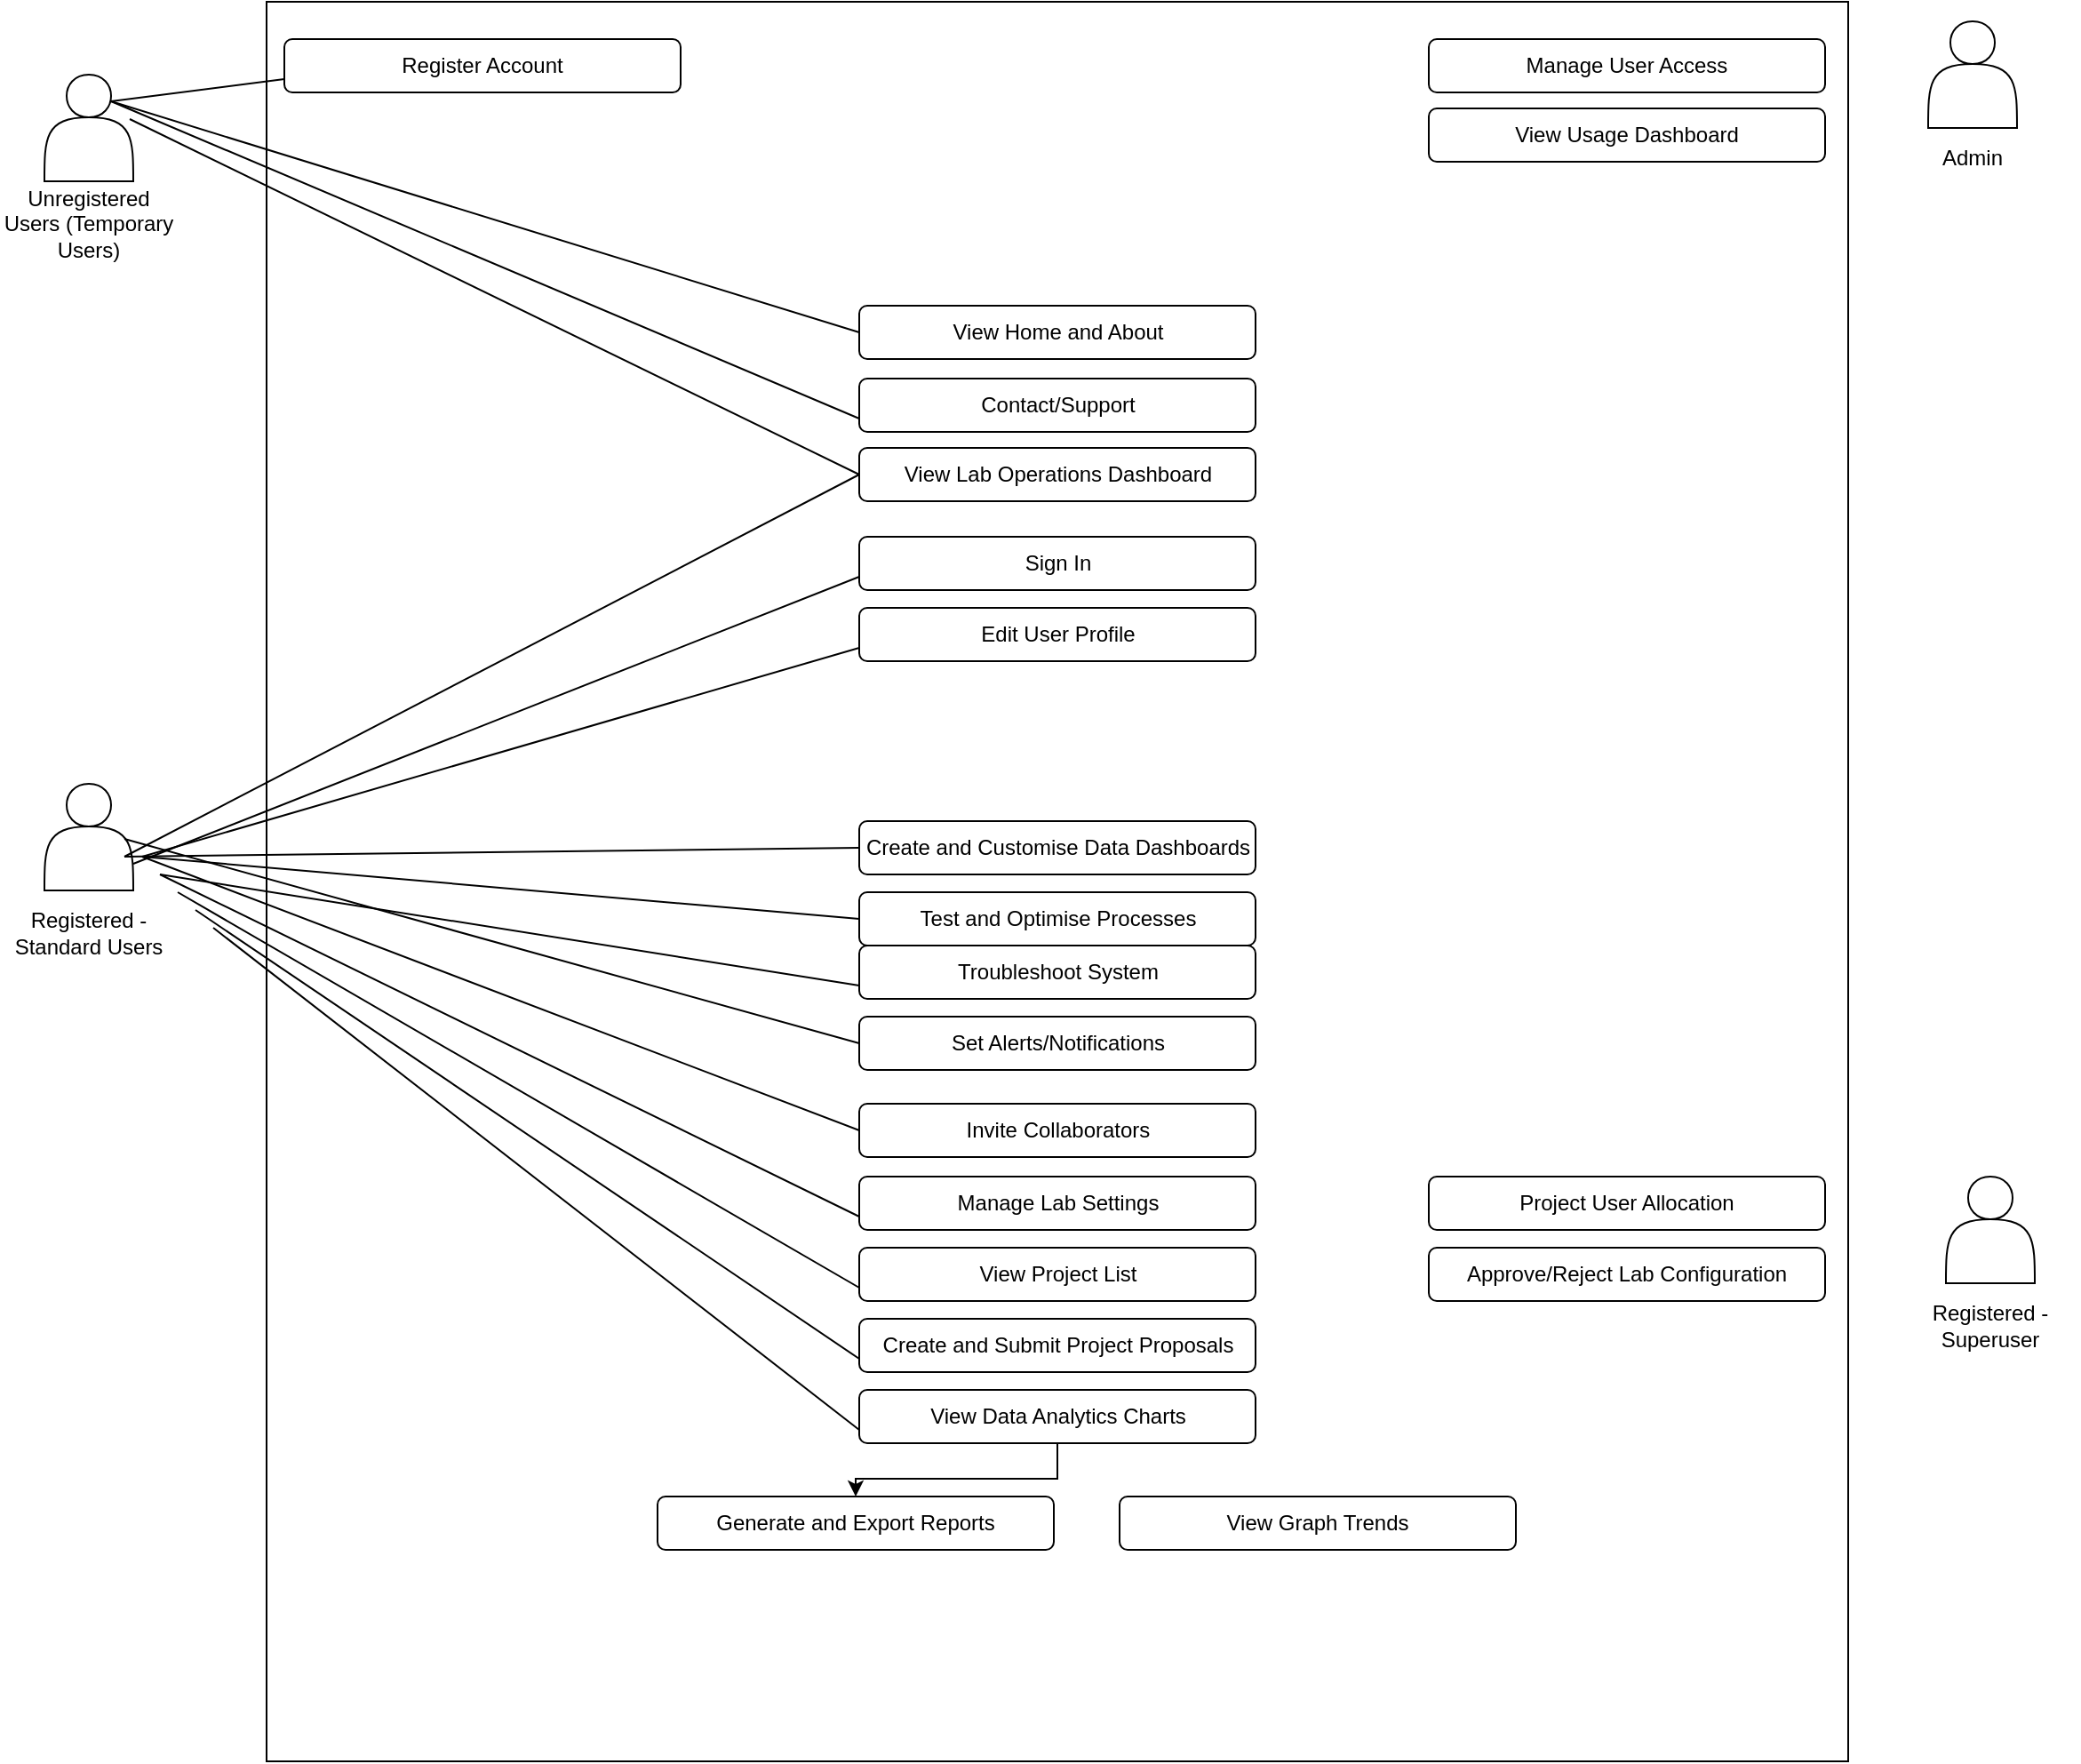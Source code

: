 <mxfile version="26.0.7">
  <diagram name="Page-1" id="mUObx8W7SD3yg86Srkv7">
    <mxGraphModel dx="2537" dy="992" grid="1" gridSize="10" guides="1" tooltips="1" connect="1" arrows="1" fold="1" page="1" pageScale="1" pageWidth="827" pageHeight="1169" math="0" shadow="0">
      <root>
        <mxCell id="0" />
        <mxCell id="1" parent="0" />
        <mxCell id="DtqrHZK14hQeLTZA8xQG-1" value="" style="rounded=0;whiteSpace=wrap;html=1;" parent="1" vertex="1">
          <mxGeometry x="-50" y="119" width="890" height="990" as="geometry" />
        </mxCell>
        <mxCell id="DtqrHZK14hQeLTZA8xQG-2" value="Sign In" style="rounded=1;whiteSpace=wrap;html=1;" parent="1" vertex="1">
          <mxGeometry x="283.5" y="420" width="223" height="30" as="geometry" />
        </mxCell>
        <mxCell id="DtqrHZK14hQeLTZA8xQG-3" value="Register Account" style="rounded=1;whiteSpace=wrap;html=1;" parent="1" vertex="1">
          <mxGeometry x="-40" y="140" width="223" height="30" as="geometry" />
        </mxCell>
        <mxCell id="DtqrHZK14hQeLTZA8xQG-4" value="Manage User Access" style="rounded=1;whiteSpace=wrap;html=1;" parent="1" vertex="1">
          <mxGeometry x="604" y="140" width="223" height="30" as="geometry" />
        </mxCell>
        <mxCell id="DtqrHZK14hQeLTZA8xQG-5" value="" style="group" parent="1" vertex="1" connectable="0">
          <mxGeometry x="880" y="130" width="60" height="92" as="geometry" />
        </mxCell>
        <mxCell id="DtqrHZK14hQeLTZA8xQG-6" value="" style="shape=actor;whiteSpace=wrap;html=1;" parent="DtqrHZK14hQeLTZA8xQG-5" vertex="1">
          <mxGeometry x="5" width="50" height="60" as="geometry" />
        </mxCell>
        <mxCell id="DtqrHZK14hQeLTZA8xQG-7" value="Admin" style="text;html=1;align=center;verticalAlign=middle;whiteSpace=wrap;rounded=0;" parent="DtqrHZK14hQeLTZA8xQG-5" vertex="1">
          <mxGeometry y="62" width="60" height="30" as="geometry" />
        </mxCell>
        <mxCell id="DtqrHZK14hQeLTZA8xQG-11" value="" style="group" parent="1" vertex="1" connectable="0">
          <mxGeometry x="890" y="780" width="60" height="110" as="geometry" />
        </mxCell>
        <mxCell id="DtqrHZK14hQeLTZA8xQG-12" value="" style="shape=actor;whiteSpace=wrap;html=1;" parent="DtqrHZK14hQeLTZA8xQG-11" vertex="1">
          <mxGeometry x="5" width="50" height="60" as="geometry" />
        </mxCell>
        <mxCell id="DtqrHZK14hQeLTZA8xQG-13" value="Registered - Superuser" style="text;html=1;align=center;verticalAlign=middle;whiteSpace=wrap;rounded=0;" parent="DtqrHZK14hQeLTZA8xQG-11" vertex="1">
          <mxGeometry x="-20" y="60" width="100" height="48" as="geometry" />
        </mxCell>
        <mxCell id="DtqrHZK14hQeLTZA8xQG-14" value="" style="group" parent="1" vertex="1" connectable="0">
          <mxGeometry x="-180" y="559" width="60" height="110" as="geometry" />
        </mxCell>
        <mxCell id="DtqrHZK14hQeLTZA8xQG-15" value="" style="shape=actor;whiteSpace=wrap;html=1;" parent="DtqrHZK14hQeLTZA8xQG-14" vertex="1">
          <mxGeometry x="5" width="50" height="60" as="geometry" />
        </mxCell>
        <mxCell id="DtqrHZK14hQeLTZA8xQG-16" value="Registered - Standard Users" style="text;html=1;align=center;verticalAlign=middle;whiteSpace=wrap;rounded=0;" parent="DtqrHZK14hQeLTZA8xQG-14" vertex="1">
          <mxGeometry x="-20" y="60" width="100" height="48" as="geometry" />
        </mxCell>
        <mxCell id="DtqrHZK14hQeLTZA8xQG-17" value="" style="group" parent="1" vertex="1" connectable="0">
          <mxGeometry x="-180" y="160" width="60" height="110" as="geometry" />
        </mxCell>
        <mxCell id="DtqrHZK14hQeLTZA8xQG-18" value="" style="shape=actor;whiteSpace=wrap;html=1;" parent="DtqrHZK14hQeLTZA8xQG-17" vertex="1">
          <mxGeometry x="5" width="50" height="60" as="geometry" />
        </mxCell>
        <mxCell id="DtqrHZK14hQeLTZA8xQG-19" value="Unregistered Users (Temporary Users)" style="text;html=1;align=center;verticalAlign=middle;whiteSpace=wrap;rounded=0;" parent="DtqrHZK14hQeLTZA8xQG-17" vertex="1">
          <mxGeometry x="-20" y="60" width="100" height="48" as="geometry" />
        </mxCell>
        <mxCell id="DtqrHZK14hQeLTZA8xQG-23" value="View Home and About" style="rounded=1;whiteSpace=wrap;html=1;" parent="1" vertex="1">
          <mxGeometry x="283.5" y="290" width="223" height="30" as="geometry" />
        </mxCell>
        <mxCell id="DtqrHZK14hQeLTZA8xQG-24" value="Contact/Support" style="rounded=1;whiteSpace=wrap;html=1;" parent="1" vertex="1">
          <mxGeometry x="283.5" y="331" width="223" height="30" as="geometry" />
        </mxCell>
        <mxCell id="DtqrHZK14hQeLTZA8xQG-25" value="Edit User Profile" style="rounded=1;whiteSpace=wrap;html=1;" parent="1" vertex="1">
          <mxGeometry x="283.5" y="460" width="223" height="30" as="geometry" />
        </mxCell>
        <mxCell id="DtqrHZK14hQeLTZA8xQG-26" value="Create and Customise Data Dashboards" style="rounded=1;whiteSpace=wrap;html=1;" parent="1" vertex="1">
          <mxGeometry x="283.5" y="580" width="223" height="30" as="geometry" />
        </mxCell>
        <mxCell id="DtqrHZK14hQeLTZA8xQG-27" value="View Usage Dashboard" style="rounded=1;whiteSpace=wrap;html=1;" parent="1" vertex="1">
          <mxGeometry x="604" y="179" width="223" height="30" as="geometry" />
        </mxCell>
        <mxCell id="DtqrHZK14hQeLTZA8xQG-30" value="Create and Submit Project Proposals" style="rounded=1;whiteSpace=wrap;html=1;" parent="1" vertex="1">
          <mxGeometry x="283.5" y="860" width="223" height="30" as="geometry" />
        </mxCell>
        <mxCell id="DtqrHZK14hQeLTZA8xQG-31" value="Manage Lab Settings" style="rounded=1;whiteSpace=wrap;html=1;" parent="1" vertex="1">
          <mxGeometry x="283.5" y="780" width="223" height="30" as="geometry" />
        </mxCell>
        <mxCell id="DtqrHZK14hQeLTZA8xQG-32" value="Set Alerts/Notifications" style="rounded=1;whiteSpace=wrap;html=1;" parent="1" vertex="1">
          <mxGeometry x="283.5" y="690" width="223" height="30" as="geometry" />
        </mxCell>
        <mxCell id="DtqrHZK14hQeLTZA8xQG-33" value="Generate and Export Reports" style="rounded=1;whiteSpace=wrap;html=1;" parent="1" vertex="1">
          <mxGeometry x="170" y="960" width="223" height="30" as="geometry" />
        </mxCell>
        <mxCell id="DtqrHZK14hQeLTZA8xQG-34" value="Invite Collaborators" style="rounded=1;whiteSpace=wrap;html=1;" parent="1" vertex="1">
          <mxGeometry x="283.5" y="739" width="223" height="30" as="geometry" />
        </mxCell>
        <mxCell id="DtqrHZK14hQeLTZA8xQG-37" value="View Lab Operations Dashboard" style="rounded=1;whiteSpace=wrap;html=1;" parent="1" vertex="1">
          <mxGeometry x="283.5" y="370" width="223" height="30" as="geometry" />
        </mxCell>
        <mxCell id="DtqrHZK14hQeLTZA8xQG-40" value="Approve/Reject Lab Configuration" style="rounded=1;whiteSpace=wrap;html=1;" parent="1" vertex="1">
          <mxGeometry x="604" y="820" width="223" height="30" as="geometry" />
        </mxCell>
        <mxCell id="DtqrHZK14hQeLTZA8xQG-43" value="Project User Allocation" style="rounded=1;whiteSpace=wrap;html=1;" parent="1" vertex="1">
          <mxGeometry x="604" y="780" width="223" height="30" as="geometry" />
        </mxCell>
        <mxCell id="DtqrHZK14hQeLTZA8xQG-47" value="View Project List" style="rounded=1;whiteSpace=wrap;html=1;" parent="1" vertex="1">
          <mxGeometry x="283.5" y="820" width="223" height="30" as="geometry" />
        </mxCell>
        <mxCell id="Jx_qz1GLhzhSbJcq0Ds3-1" value="Troubleshoot System" style="rounded=1;whiteSpace=wrap;html=1;" vertex="1" parent="1">
          <mxGeometry x="283.5" y="650" width="223" height="30" as="geometry" />
        </mxCell>
        <mxCell id="Jx_qz1GLhzhSbJcq0Ds3-2" value="Test and Optimise Processes" style="rounded=1;whiteSpace=wrap;html=1;" vertex="1" parent="1">
          <mxGeometry x="283.5" y="620" width="223" height="30" as="geometry" />
        </mxCell>
        <mxCell id="Jx_qz1GLhzhSbJcq0Ds3-23" style="edgeStyle=orthogonalEdgeStyle;rounded=0;orthogonalLoop=1;jettySize=auto;html=1;exitX=0.5;exitY=1;exitDx=0;exitDy=0;" edge="1" parent="1" source="Jx_qz1GLhzhSbJcq0Ds3-6" target="DtqrHZK14hQeLTZA8xQG-33">
          <mxGeometry relative="1" as="geometry" />
        </mxCell>
        <mxCell id="Jx_qz1GLhzhSbJcq0Ds3-6" value="View Data Analytics Charts" style="rounded=1;whiteSpace=wrap;html=1;" vertex="1" parent="1">
          <mxGeometry x="283.5" y="900" width="223" height="30" as="geometry" />
        </mxCell>
        <mxCell id="Jx_qz1GLhzhSbJcq0Ds3-7" value="View Graph Trends" style="rounded=1;whiteSpace=wrap;html=1;" vertex="1" parent="1">
          <mxGeometry x="430" y="960" width="223" height="30" as="geometry" />
        </mxCell>
        <mxCell id="Jx_qz1GLhzhSbJcq0Ds3-8" style="rounded=0;orthogonalLoop=1;jettySize=auto;html=1;exitX=0.75;exitY=0.25;exitDx=0;exitDy=0;entryX=0;entryY=0.75;entryDx=0;entryDy=0;endArrow=none;startFill=0;exitPerimeter=0;" edge="1" parent="1" source="DtqrHZK14hQeLTZA8xQG-18" target="DtqrHZK14hQeLTZA8xQG-3">
          <mxGeometry relative="1" as="geometry" />
        </mxCell>
        <mxCell id="Jx_qz1GLhzhSbJcq0Ds3-9" style="rounded=0;orthogonalLoop=1;jettySize=auto;html=1;entryX=0;entryY=0.5;entryDx=0;entryDy=0;endArrow=none;startFill=0;exitX=0.75;exitY=0.25;exitDx=0;exitDy=0;exitPerimeter=0;" edge="1" parent="1" source="DtqrHZK14hQeLTZA8xQG-18" target="DtqrHZK14hQeLTZA8xQG-23">
          <mxGeometry relative="1" as="geometry">
            <mxPoint x="-100" y="170" as="sourcePoint" />
            <mxPoint x="-30" y="173" as="targetPoint" />
          </mxGeometry>
        </mxCell>
        <mxCell id="Jx_qz1GLhzhSbJcq0Ds3-10" style="rounded=0;orthogonalLoop=1;jettySize=auto;html=1;exitX=0.75;exitY=0.25;exitDx=0;exitDy=0;entryX=0;entryY=0.75;entryDx=0;entryDy=0;endArrow=none;startFill=0;exitPerimeter=0;" edge="1" parent="1" source="DtqrHZK14hQeLTZA8xQG-18" target="DtqrHZK14hQeLTZA8xQG-24">
          <mxGeometry relative="1" as="geometry">
            <mxPoint x="-90" y="192" as="sourcePoint" />
            <mxPoint x="294" y="315" as="targetPoint" />
          </mxGeometry>
        </mxCell>
        <mxCell id="Jx_qz1GLhzhSbJcq0Ds3-11" style="rounded=0;orthogonalLoop=1;jettySize=auto;html=1;exitX=1;exitY=0.75;exitDx=0;exitDy=0;entryX=0;entryY=0.75;entryDx=0;entryDy=0;endArrow=none;startFill=0;" edge="1" parent="1" source="DtqrHZK14hQeLTZA8xQG-15" target="DtqrHZK14hQeLTZA8xQG-2">
          <mxGeometry relative="1" as="geometry">
            <mxPoint x="-127" y="185" as="sourcePoint" />
            <mxPoint x="294" y="364" as="targetPoint" />
          </mxGeometry>
        </mxCell>
        <mxCell id="Jx_qz1GLhzhSbJcq0Ds3-12" style="rounded=0;orthogonalLoop=1;jettySize=auto;html=1;entryX=0;entryY=0.75;entryDx=0;entryDy=0;endArrow=none;startFill=0;" edge="1" parent="1" target="DtqrHZK14hQeLTZA8xQG-25">
          <mxGeometry relative="1" as="geometry">
            <mxPoint x="-120" y="600" as="sourcePoint" />
            <mxPoint x="294" y="453" as="targetPoint" />
          </mxGeometry>
        </mxCell>
        <mxCell id="Jx_qz1GLhzhSbJcq0Ds3-13" style="rounded=0;orthogonalLoop=1;jettySize=auto;html=1;entryX=0;entryY=0.5;entryDx=0;entryDy=0;endArrow=none;startFill=0;" edge="1" parent="1" target="DtqrHZK14hQeLTZA8xQG-37">
          <mxGeometry relative="1" as="geometry">
            <mxPoint x="-130" y="600" as="sourcePoint" />
            <mxPoint x="294" y="493" as="targetPoint" />
          </mxGeometry>
        </mxCell>
        <mxCell id="Jx_qz1GLhzhSbJcq0Ds3-14" style="rounded=0;orthogonalLoop=1;jettySize=auto;html=1;entryX=0;entryY=0.5;entryDx=0;entryDy=0;endArrow=none;startFill=0;" edge="1" parent="1" target="DtqrHZK14hQeLTZA8xQG-26">
          <mxGeometry relative="1" as="geometry">
            <mxPoint x="-130" y="600" as="sourcePoint" />
            <mxPoint x="294" y="533" as="targetPoint" />
          </mxGeometry>
        </mxCell>
        <mxCell id="Jx_qz1GLhzhSbJcq0Ds3-15" style="rounded=0;orthogonalLoop=1;jettySize=auto;html=1;entryX=0;entryY=0.5;entryDx=0;entryDy=0;endArrow=none;startFill=0;" edge="1" parent="1" target="Jx_qz1GLhzhSbJcq0Ds3-2">
          <mxGeometry relative="1" as="geometry">
            <mxPoint x="-120" y="600" as="sourcePoint" />
            <mxPoint x="294" y="605" as="targetPoint" />
          </mxGeometry>
        </mxCell>
        <mxCell id="Jx_qz1GLhzhSbJcq0Ds3-16" style="rounded=0;orthogonalLoop=1;jettySize=auto;html=1;entryX=0;entryY=0.75;entryDx=0;entryDy=0;endArrow=none;startFill=0;" edge="1" parent="1" target="Jx_qz1GLhzhSbJcq0Ds3-1">
          <mxGeometry relative="1" as="geometry">
            <mxPoint x="-110" y="610" as="sourcePoint" />
            <mxPoint x="294" y="645" as="targetPoint" />
          </mxGeometry>
        </mxCell>
        <mxCell id="Jx_qz1GLhzhSbJcq0Ds3-17" style="rounded=0;orthogonalLoop=1;jettySize=auto;html=1;entryX=0;entryY=0.5;entryDx=0;entryDy=0;endArrow=none;startFill=0;" edge="1" parent="1" target="DtqrHZK14hQeLTZA8xQG-32">
          <mxGeometry relative="1" as="geometry">
            <mxPoint x="-130" y="590" as="sourcePoint" />
            <mxPoint x="294" y="683" as="targetPoint" />
          </mxGeometry>
        </mxCell>
        <mxCell id="Jx_qz1GLhzhSbJcq0Ds3-18" style="rounded=0;orthogonalLoop=1;jettySize=auto;html=1;entryX=0;entryY=0.5;entryDx=0;entryDy=0;endArrow=none;startFill=0;" edge="1" parent="1" target="DtqrHZK14hQeLTZA8xQG-34">
          <mxGeometry relative="1" as="geometry">
            <mxPoint x="-120" y="600" as="sourcePoint" />
            <mxPoint x="294" y="715" as="targetPoint" />
          </mxGeometry>
        </mxCell>
        <mxCell id="Jx_qz1GLhzhSbJcq0Ds3-19" style="rounded=0;orthogonalLoop=1;jettySize=auto;html=1;entryX=0;entryY=0.75;entryDx=0;entryDy=0;endArrow=none;startFill=0;" edge="1" parent="1" target="DtqrHZK14hQeLTZA8xQG-31">
          <mxGeometry relative="1" as="geometry">
            <mxPoint x="-110" y="610" as="sourcePoint" />
            <mxPoint x="294" y="764" as="targetPoint" />
          </mxGeometry>
        </mxCell>
        <mxCell id="Jx_qz1GLhzhSbJcq0Ds3-20" style="rounded=0;orthogonalLoop=1;jettySize=auto;html=1;entryX=0;entryY=0.75;entryDx=0;entryDy=0;endArrow=none;startFill=0;" edge="1" parent="1" target="DtqrHZK14hQeLTZA8xQG-47">
          <mxGeometry relative="1" as="geometry">
            <mxPoint x="-100" y="620" as="sourcePoint" />
            <mxPoint x="294" y="813" as="targetPoint" />
          </mxGeometry>
        </mxCell>
        <mxCell id="Jx_qz1GLhzhSbJcq0Ds3-21" style="rounded=0;orthogonalLoop=1;jettySize=auto;html=1;entryX=0;entryY=0.75;entryDx=0;entryDy=0;endArrow=none;startFill=0;" edge="1" parent="1" target="DtqrHZK14hQeLTZA8xQG-30">
          <mxGeometry relative="1" as="geometry">
            <mxPoint x="-90" y="630" as="sourcePoint" />
            <mxPoint x="294" y="853" as="targetPoint" />
          </mxGeometry>
        </mxCell>
        <mxCell id="Jx_qz1GLhzhSbJcq0Ds3-22" style="rounded=0;orthogonalLoop=1;jettySize=auto;html=1;entryX=0;entryY=0.75;entryDx=0;entryDy=0;endArrow=none;startFill=0;" edge="1" parent="1" target="Jx_qz1GLhzhSbJcq0Ds3-6">
          <mxGeometry relative="1" as="geometry">
            <mxPoint x="-80" y="640" as="sourcePoint" />
            <mxPoint x="294" y="893" as="targetPoint" />
          </mxGeometry>
        </mxCell>
        <mxCell id="Jx_qz1GLhzhSbJcq0Ds3-24" style="rounded=0;orthogonalLoop=1;jettySize=auto;html=1;exitX=0.75;exitY=0.25;exitDx=0;exitDy=0;endArrow=none;startFill=0;exitPerimeter=0;entryX=0;entryY=0.5;entryDx=0;entryDy=0;" edge="1" parent="1" target="DtqrHZK14hQeLTZA8xQG-37">
          <mxGeometry relative="1" as="geometry">
            <mxPoint x="-127" y="185" as="sourcePoint" />
            <mxPoint x="294" y="364" as="targetPoint" />
          </mxGeometry>
        </mxCell>
      </root>
    </mxGraphModel>
  </diagram>
</mxfile>
